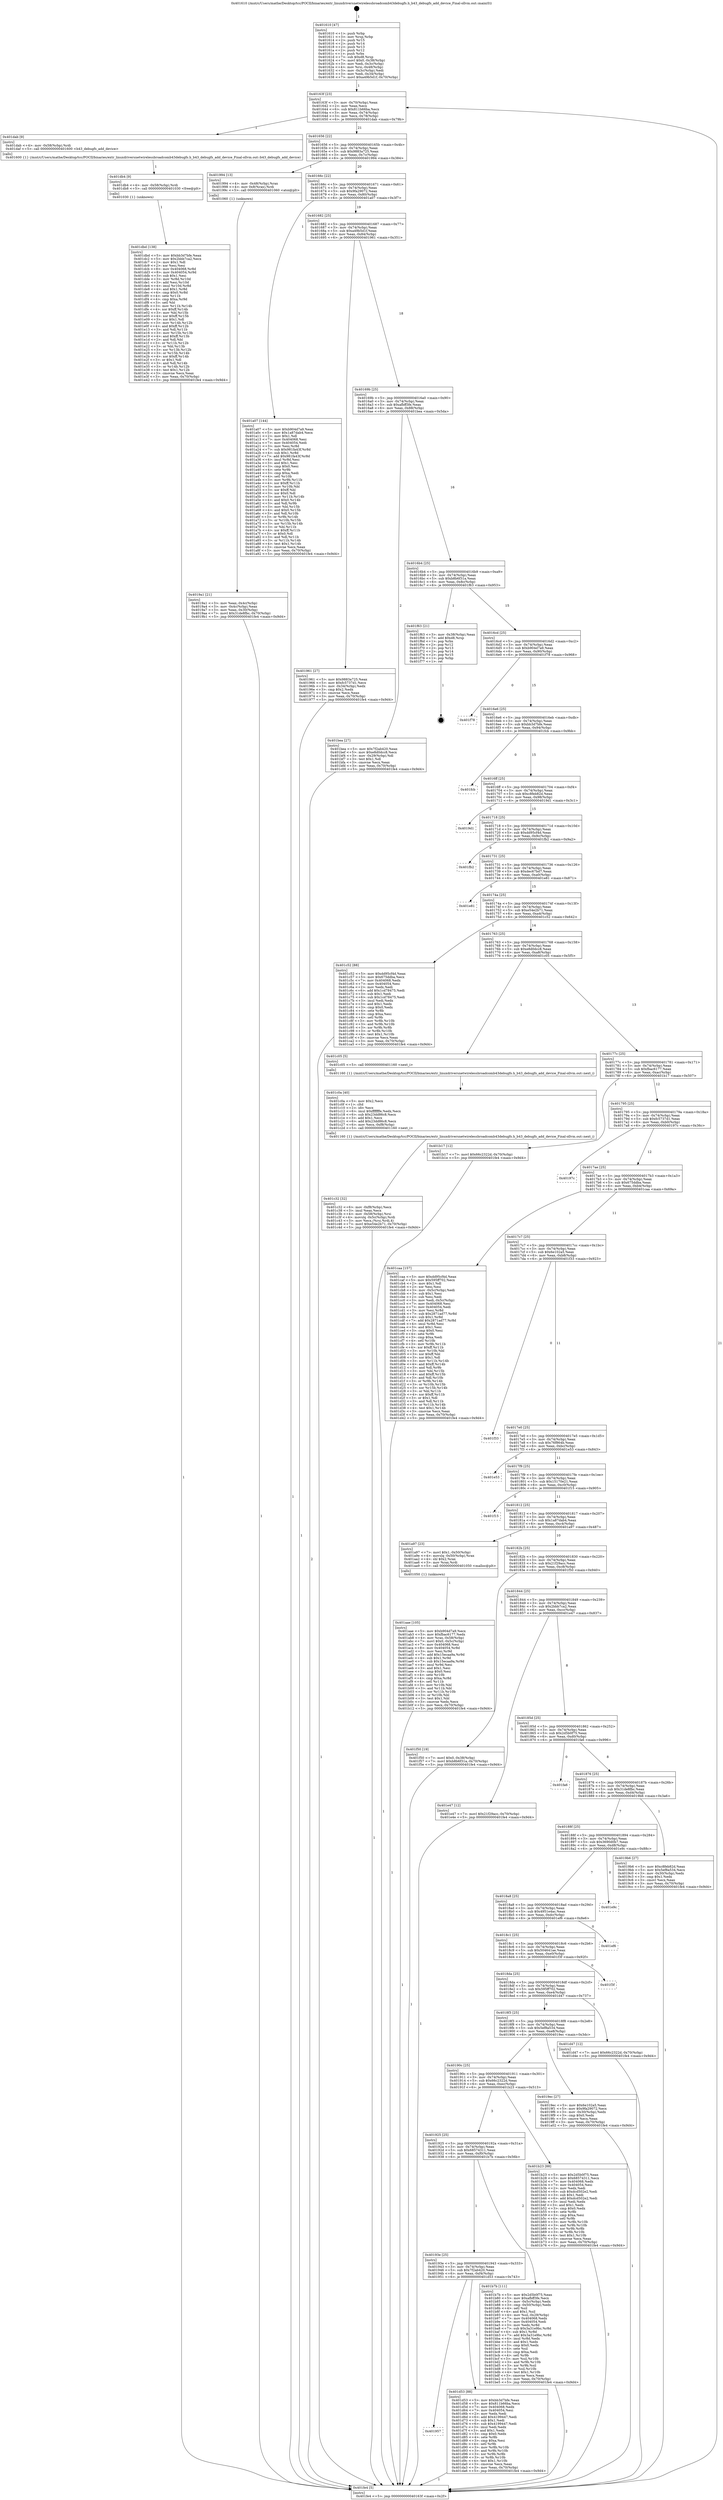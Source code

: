 digraph "0x401610" {
  label = "0x401610 (/mnt/c/Users/mathe/Desktop/tcc/POCII/binaries/extr_linuxdriversnetwirelessbroadcomb43debugfs.h_b43_debugfs_add_device_Final-ollvm.out::main(0))"
  labelloc = "t"
  node[shape=record]

  Entry [label="",width=0.3,height=0.3,shape=circle,fillcolor=black,style=filled]
  "0x40163f" [label="{
     0x40163f [23]\l
     | [instrs]\l
     &nbsp;&nbsp;0x40163f \<+3\>: mov -0x70(%rbp),%eax\l
     &nbsp;&nbsp;0x401642 \<+2\>: mov %eax,%ecx\l
     &nbsp;&nbsp;0x401644 \<+6\>: sub $0x811b66ba,%ecx\l
     &nbsp;&nbsp;0x40164a \<+3\>: mov %eax,-0x74(%rbp)\l
     &nbsp;&nbsp;0x40164d \<+3\>: mov %ecx,-0x78(%rbp)\l
     &nbsp;&nbsp;0x401650 \<+6\>: je 0000000000401dab \<main+0x79b\>\l
  }"]
  "0x401dab" [label="{
     0x401dab [9]\l
     | [instrs]\l
     &nbsp;&nbsp;0x401dab \<+4\>: mov -0x58(%rbp),%rdi\l
     &nbsp;&nbsp;0x401daf \<+5\>: call 0000000000401600 \<b43_debugfs_add_device\>\l
     | [calls]\l
     &nbsp;&nbsp;0x401600 \{1\} (/mnt/c/Users/mathe/Desktop/tcc/POCII/binaries/extr_linuxdriversnetwirelessbroadcomb43debugfs.h_b43_debugfs_add_device_Final-ollvm.out::b43_debugfs_add_device)\l
  }"]
  "0x401656" [label="{
     0x401656 [22]\l
     | [instrs]\l
     &nbsp;&nbsp;0x401656 \<+5\>: jmp 000000000040165b \<main+0x4b\>\l
     &nbsp;&nbsp;0x40165b \<+3\>: mov -0x74(%rbp),%eax\l
     &nbsp;&nbsp;0x40165e \<+5\>: sub $0x9883a725,%eax\l
     &nbsp;&nbsp;0x401663 \<+3\>: mov %eax,-0x7c(%rbp)\l
     &nbsp;&nbsp;0x401666 \<+6\>: je 0000000000401994 \<main+0x384\>\l
  }"]
  Exit [label="",width=0.3,height=0.3,shape=circle,fillcolor=black,style=filled,peripheries=2]
  "0x401994" [label="{
     0x401994 [13]\l
     | [instrs]\l
     &nbsp;&nbsp;0x401994 \<+4\>: mov -0x48(%rbp),%rax\l
     &nbsp;&nbsp;0x401998 \<+4\>: mov 0x8(%rax),%rdi\l
     &nbsp;&nbsp;0x40199c \<+5\>: call 0000000000401060 \<atoi@plt\>\l
     | [calls]\l
     &nbsp;&nbsp;0x401060 \{1\} (unknown)\l
  }"]
  "0x40166c" [label="{
     0x40166c [22]\l
     | [instrs]\l
     &nbsp;&nbsp;0x40166c \<+5\>: jmp 0000000000401671 \<main+0x61\>\l
     &nbsp;&nbsp;0x401671 \<+3\>: mov -0x74(%rbp),%eax\l
     &nbsp;&nbsp;0x401674 \<+5\>: sub $0x9fa29072,%eax\l
     &nbsp;&nbsp;0x401679 \<+3\>: mov %eax,-0x80(%rbp)\l
     &nbsp;&nbsp;0x40167c \<+6\>: je 0000000000401a07 \<main+0x3f7\>\l
  }"]
  "0x401dbd" [label="{
     0x401dbd [138]\l
     | [instrs]\l
     &nbsp;&nbsp;0x401dbd \<+5\>: mov $0xbb3d7bfe,%eax\l
     &nbsp;&nbsp;0x401dc2 \<+5\>: mov $0x2bbb7ca2,%ecx\l
     &nbsp;&nbsp;0x401dc7 \<+2\>: mov $0x1,%dl\l
     &nbsp;&nbsp;0x401dc9 \<+2\>: xor %esi,%esi\l
     &nbsp;&nbsp;0x401dcb \<+8\>: mov 0x404068,%r8d\l
     &nbsp;&nbsp;0x401dd3 \<+8\>: mov 0x404054,%r9d\l
     &nbsp;&nbsp;0x401ddb \<+3\>: sub $0x1,%esi\l
     &nbsp;&nbsp;0x401dde \<+3\>: mov %r8d,%r10d\l
     &nbsp;&nbsp;0x401de1 \<+3\>: add %esi,%r10d\l
     &nbsp;&nbsp;0x401de4 \<+4\>: imul %r10d,%r8d\l
     &nbsp;&nbsp;0x401de8 \<+4\>: and $0x1,%r8d\l
     &nbsp;&nbsp;0x401dec \<+4\>: cmp $0x0,%r8d\l
     &nbsp;&nbsp;0x401df0 \<+4\>: sete %r11b\l
     &nbsp;&nbsp;0x401df4 \<+4\>: cmp $0xa,%r9d\l
     &nbsp;&nbsp;0x401df8 \<+3\>: setl %bl\l
     &nbsp;&nbsp;0x401dfb \<+3\>: mov %r11b,%r14b\l
     &nbsp;&nbsp;0x401dfe \<+4\>: xor $0xff,%r14b\l
     &nbsp;&nbsp;0x401e02 \<+3\>: mov %bl,%r15b\l
     &nbsp;&nbsp;0x401e05 \<+4\>: xor $0xff,%r15b\l
     &nbsp;&nbsp;0x401e09 \<+3\>: xor $0x1,%dl\l
     &nbsp;&nbsp;0x401e0c \<+3\>: mov %r14b,%r12b\l
     &nbsp;&nbsp;0x401e0f \<+4\>: and $0xff,%r12b\l
     &nbsp;&nbsp;0x401e13 \<+3\>: and %dl,%r11b\l
     &nbsp;&nbsp;0x401e16 \<+3\>: mov %r15b,%r13b\l
     &nbsp;&nbsp;0x401e19 \<+4\>: and $0xff,%r13b\l
     &nbsp;&nbsp;0x401e1d \<+2\>: and %dl,%bl\l
     &nbsp;&nbsp;0x401e1f \<+3\>: or %r11b,%r12b\l
     &nbsp;&nbsp;0x401e22 \<+3\>: or %bl,%r13b\l
     &nbsp;&nbsp;0x401e25 \<+3\>: xor %r13b,%r12b\l
     &nbsp;&nbsp;0x401e28 \<+3\>: or %r15b,%r14b\l
     &nbsp;&nbsp;0x401e2b \<+4\>: xor $0xff,%r14b\l
     &nbsp;&nbsp;0x401e2f \<+3\>: or $0x1,%dl\l
     &nbsp;&nbsp;0x401e32 \<+3\>: and %dl,%r14b\l
     &nbsp;&nbsp;0x401e35 \<+3\>: or %r14b,%r12b\l
     &nbsp;&nbsp;0x401e38 \<+4\>: test $0x1,%r12b\l
     &nbsp;&nbsp;0x401e3c \<+3\>: cmovne %ecx,%eax\l
     &nbsp;&nbsp;0x401e3f \<+3\>: mov %eax,-0x70(%rbp)\l
     &nbsp;&nbsp;0x401e42 \<+5\>: jmp 0000000000401fe4 \<main+0x9d4\>\l
  }"]
  "0x401a07" [label="{
     0x401a07 [144]\l
     | [instrs]\l
     &nbsp;&nbsp;0x401a07 \<+5\>: mov $0xb904d7a9,%eax\l
     &nbsp;&nbsp;0x401a0c \<+5\>: mov $0x1a87dab4,%ecx\l
     &nbsp;&nbsp;0x401a11 \<+2\>: mov $0x1,%dl\l
     &nbsp;&nbsp;0x401a13 \<+7\>: mov 0x404068,%esi\l
     &nbsp;&nbsp;0x401a1a \<+7\>: mov 0x404054,%edi\l
     &nbsp;&nbsp;0x401a21 \<+3\>: mov %esi,%r8d\l
     &nbsp;&nbsp;0x401a24 \<+7\>: sub $0x981fa43f,%r8d\l
     &nbsp;&nbsp;0x401a2b \<+4\>: sub $0x1,%r8d\l
     &nbsp;&nbsp;0x401a2f \<+7\>: add $0x981fa43f,%r8d\l
     &nbsp;&nbsp;0x401a36 \<+4\>: imul %r8d,%esi\l
     &nbsp;&nbsp;0x401a3a \<+3\>: and $0x1,%esi\l
     &nbsp;&nbsp;0x401a3d \<+3\>: cmp $0x0,%esi\l
     &nbsp;&nbsp;0x401a40 \<+4\>: sete %r9b\l
     &nbsp;&nbsp;0x401a44 \<+3\>: cmp $0xa,%edi\l
     &nbsp;&nbsp;0x401a47 \<+4\>: setl %r10b\l
     &nbsp;&nbsp;0x401a4b \<+3\>: mov %r9b,%r11b\l
     &nbsp;&nbsp;0x401a4e \<+4\>: xor $0xff,%r11b\l
     &nbsp;&nbsp;0x401a52 \<+3\>: mov %r10b,%bl\l
     &nbsp;&nbsp;0x401a55 \<+3\>: xor $0xff,%bl\l
     &nbsp;&nbsp;0x401a58 \<+3\>: xor $0x0,%dl\l
     &nbsp;&nbsp;0x401a5b \<+3\>: mov %r11b,%r14b\l
     &nbsp;&nbsp;0x401a5e \<+4\>: and $0x0,%r14b\l
     &nbsp;&nbsp;0x401a62 \<+3\>: and %dl,%r9b\l
     &nbsp;&nbsp;0x401a65 \<+3\>: mov %bl,%r15b\l
     &nbsp;&nbsp;0x401a68 \<+4\>: and $0x0,%r15b\l
     &nbsp;&nbsp;0x401a6c \<+3\>: and %dl,%r10b\l
     &nbsp;&nbsp;0x401a6f \<+3\>: or %r9b,%r14b\l
     &nbsp;&nbsp;0x401a72 \<+3\>: or %r10b,%r15b\l
     &nbsp;&nbsp;0x401a75 \<+3\>: xor %r15b,%r14b\l
     &nbsp;&nbsp;0x401a78 \<+3\>: or %bl,%r11b\l
     &nbsp;&nbsp;0x401a7b \<+4\>: xor $0xff,%r11b\l
     &nbsp;&nbsp;0x401a7f \<+3\>: or $0x0,%dl\l
     &nbsp;&nbsp;0x401a82 \<+3\>: and %dl,%r11b\l
     &nbsp;&nbsp;0x401a85 \<+3\>: or %r11b,%r14b\l
     &nbsp;&nbsp;0x401a88 \<+4\>: test $0x1,%r14b\l
     &nbsp;&nbsp;0x401a8c \<+3\>: cmovne %ecx,%eax\l
     &nbsp;&nbsp;0x401a8f \<+3\>: mov %eax,-0x70(%rbp)\l
     &nbsp;&nbsp;0x401a92 \<+5\>: jmp 0000000000401fe4 \<main+0x9d4\>\l
  }"]
  "0x401682" [label="{
     0x401682 [25]\l
     | [instrs]\l
     &nbsp;&nbsp;0x401682 \<+5\>: jmp 0000000000401687 \<main+0x77\>\l
     &nbsp;&nbsp;0x401687 \<+3\>: mov -0x74(%rbp),%eax\l
     &nbsp;&nbsp;0x40168a \<+5\>: sub $0xa49b5d1f,%eax\l
     &nbsp;&nbsp;0x40168f \<+6\>: mov %eax,-0x84(%rbp)\l
     &nbsp;&nbsp;0x401695 \<+6\>: je 0000000000401961 \<main+0x351\>\l
  }"]
  "0x401db4" [label="{
     0x401db4 [9]\l
     | [instrs]\l
     &nbsp;&nbsp;0x401db4 \<+4\>: mov -0x58(%rbp),%rdi\l
     &nbsp;&nbsp;0x401db8 \<+5\>: call 0000000000401030 \<free@plt\>\l
     | [calls]\l
     &nbsp;&nbsp;0x401030 \{1\} (unknown)\l
  }"]
  "0x401961" [label="{
     0x401961 [27]\l
     | [instrs]\l
     &nbsp;&nbsp;0x401961 \<+5\>: mov $0x9883a725,%eax\l
     &nbsp;&nbsp;0x401966 \<+5\>: mov $0xfc5737d1,%ecx\l
     &nbsp;&nbsp;0x40196b \<+3\>: mov -0x34(%rbp),%edx\l
     &nbsp;&nbsp;0x40196e \<+3\>: cmp $0x2,%edx\l
     &nbsp;&nbsp;0x401971 \<+3\>: cmovne %ecx,%eax\l
     &nbsp;&nbsp;0x401974 \<+3\>: mov %eax,-0x70(%rbp)\l
     &nbsp;&nbsp;0x401977 \<+5\>: jmp 0000000000401fe4 \<main+0x9d4\>\l
  }"]
  "0x40169b" [label="{
     0x40169b [25]\l
     | [instrs]\l
     &nbsp;&nbsp;0x40169b \<+5\>: jmp 00000000004016a0 \<main+0x90\>\l
     &nbsp;&nbsp;0x4016a0 \<+3\>: mov -0x74(%rbp),%eax\l
     &nbsp;&nbsp;0x4016a3 \<+5\>: sub $0xafbff3fe,%eax\l
     &nbsp;&nbsp;0x4016a8 \<+6\>: mov %eax,-0x88(%rbp)\l
     &nbsp;&nbsp;0x4016ae \<+6\>: je 0000000000401bea \<main+0x5da\>\l
  }"]
  "0x401fe4" [label="{
     0x401fe4 [5]\l
     | [instrs]\l
     &nbsp;&nbsp;0x401fe4 \<+5\>: jmp 000000000040163f \<main+0x2f\>\l
  }"]
  "0x401610" [label="{
     0x401610 [47]\l
     | [instrs]\l
     &nbsp;&nbsp;0x401610 \<+1\>: push %rbp\l
     &nbsp;&nbsp;0x401611 \<+3\>: mov %rsp,%rbp\l
     &nbsp;&nbsp;0x401614 \<+2\>: push %r15\l
     &nbsp;&nbsp;0x401616 \<+2\>: push %r14\l
     &nbsp;&nbsp;0x401618 \<+2\>: push %r13\l
     &nbsp;&nbsp;0x40161a \<+2\>: push %r12\l
     &nbsp;&nbsp;0x40161c \<+1\>: push %rbx\l
     &nbsp;&nbsp;0x40161d \<+7\>: sub $0xd8,%rsp\l
     &nbsp;&nbsp;0x401624 \<+7\>: movl $0x0,-0x38(%rbp)\l
     &nbsp;&nbsp;0x40162b \<+3\>: mov %edi,-0x3c(%rbp)\l
     &nbsp;&nbsp;0x40162e \<+4\>: mov %rsi,-0x48(%rbp)\l
     &nbsp;&nbsp;0x401632 \<+3\>: mov -0x3c(%rbp),%edi\l
     &nbsp;&nbsp;0x401635 \<+3\>: mov %edi,-0x34(%rbp)\l
     &nbsp;&nbsp;0x401638 \<+7\>: movl $0xa49b5d1f,-0x70(%rbp)\l
  }"]
  "0x4019a1" [label="{
     0x4019a1 [21]\l
     | [instrs]\l
     &nbsp;&nbsp;0x4019a1 \<+3\>: mov %eax,-0x4c(%rbp)\l
     &nbsp;&nbsp;0x4019a4 \<+3\>: mov -0x4c(%rbp),%eax\l
     &nbsp;&nbsp;0x4019a7 \<+3\>: mov %eax,-0x30(%rbp)\l
     &nbsp;&nbsp;0x4019aa \<+7\>: movl $0x31de8fbc,-0x70(%rbp)\l
     &nbsp;&nbsp;0x4019b1 \<+5\>: jmp 0000000000401fe4 \<main+0x9d4\>\l
  }"]
  "0x401957" [label="{
     0x401957\l
  }", style=dashed]
  "0x401bea" [label="{
     0x401bea [27]\l
     | [instrs]\l
     &nbsp;&nbsp;0x401bea \<+5\>: mov $0x7f2ab420,%eax\l
     &nbsp;&nbsp;0x401bef \<+5\>: mov $0xe8d0dcc8,%ecx\l
     &nbsp;&nbsp;0x401bf4 \<+3\>: mov -0x29(%rbp),%dl\l
     &nbsp;&nbsp;0x401bf7 \<+3\>: test $0x1,%dl\l
     &nbsp;&nbsp;0x401bfa \<+3\>: cmovne %ecx,%eax\l
     &nbsp;&nbsp;0x401bfd \<+3\>: mov %eax,-0x70(%rbp)\l
     &nbsp;&nbsp;0x401c00 \<+5\>: jmp 0000000000401fe4 \<main+0x9d4\>\l
  }"]
  "0x4016b4" [label="{
     0x4016b4 [25]\l
     | [instrs]\l
     &nbsp;&nbsp;0x4016b4 \<+5\>: jmp 00000000004016b9 \<main+0xa9\>\l
     &nbsp;&nbsp;0x4016b9 \<+3\>: mov -0x74(%rbp),%eax\l
     &nbsp;&nbsp;0x4016bc \<+5\>: sub $0xb8b6f31a,%eax\l
     &nbsp;&nbsp;0x4016c1 \<+6\>: mov %eax,-0x8c(%rbp)\l
     &nbsp;&nbsp;0x4016c7 \<+6\>: je 0000000000401f63 \<main+0x953\>\l
  }"]
  "0x401d53" [label="{
     0x401d53 [88]\l
     | [instrs]\l
     &nbsp;&nbsp;0x401d53 \<+5\>: mov $0xbb3d7bfe,%eax\l
     &nbsp;&nbsp;0x401d58 \<+5\>: mov $0x811b66ba,%ecx\l
     &nbsp;&nbsp;0x401d5d \<+7\>: mov 0x404068,%edx\l
     &nbsp;&nbsp;0x401d64 \<+7\>: mov 0x404054,%esi\l
     &nbsp;&nbsp;0x401d6b \<+2\>: mov %edx,%edi\l
     &nbsp;&nbsp;0x401d6d \<+6\>: add $0x4199447,%edi\l
     &nbsp;&nbsp;0x401d73 \<+3\>: sub $0x1,%edi\l
     &nbsp;&nbsp;0x401d76 \<+6\>: sub $0x4199447,%edi\l
     &nbsp;&nbsp;0x401d7c \<+3\>: imul %edi,%edx\l
     &nbsp;&nbsp;0x401d7f \<+3\>: and $0x1,%edx\l
     &nbsp;&nbsp;0x401d82 \<+3\>: cmp $0x0,%edx\l
     &nbsp;&nbsp;0x401d85 \<+4\>: sete %r8b\l
     &nbsp;&nbsp;0x401d89 \<+3\>: cmp $0xa,%esi\l
     &nbsp;&nbsp;0x401d8c \<+4\>: setl %r9b\l
     &nbsp;&nbsp;0x401d90 \<+3\>: mov %r8b,%r10b\l
     &nbsp;&nbsp;0x401d93 \<+3\>: and %r9b,%r10b\l
     &nbsp;&nbsp;0x401d96 \<+3\>: xor %r9b,%r8b\l
     &nbsp;&nbsp;0x401d99 \<+3\>: or %r8b,%r10b\l
     &nbsp;&nbsp;0x401d9c \<+4\>: test $0x1,%r10b\l
     &nbsp;&nbsp;0x401da0 \<+3\>: cmovne %ecx,%eax\l
     &nbsp;&nbsp;0x401da3 \<+3\>: mov %eax,-0x70(%rbp)\l
     &nbsp;&nbsp;0x401da6 \<+5\>: jmp 0000000000401fe4 \<main+0x9d4\>\l
  }"]
  "0x401f63" [label="{
     0x401f63 [21]\l
     | [instrs]\l
     &nbsp;&nbsp;0x401f63 \<+3\>: mov -0x38(%rbp),%eax\l
     &nbsp;&nbsp;0x401f66 \<+7\>: add $0xd8,%rsp\l
     &nbsp;&nbsp;0x401f6d \<+1\>: pop %rbx\l
     &nbsp;&nbsp;0x401f6e \<+2\>: pop %r12\l
     &nbsp;&nbsp;0x401f70 \<+2\>: pop %r13\l
     &nbsp;&nbsp;0x401f72 \<+2\>: pop %r14\l
     &nbsp;&nbsp;0x401f74 \<+2\>: pop %r15\l
     &nbsp;&nbsp;0x401f76 \<+1\>: pop %rbp\l
     &nbsp;&nbsp;0x401f77 \<+1\>: ret\l
  }"]
  "0x4016cd" [label="{
     0x4016cd [25]\l
     | [instrs]\l
     &nbsp;&nbsp;0x4016cd \<+5\>: jmp 00000000004016d2 \<main+0xc2\>\l
     &nbsp;&nbsp;0x4016d2 \<+3\>: mov -0x74(%rbp),%eax\l
     &nbsp;&nbsp;0x4016d5 \<+5\>: sub $0xb904d7a9,%eax\l
     &nbsp;&nbsp;0x4016da \<+6\>: mov %eax,-0x90(%rbp)\l
     &nbsp;&nbsp;0x4016e0 \<+6\>: je 0000000000401f78 \<main+0x968\>\l
  }"]
  "0x401c32" [label="{
     0x401c32 [32]\l
     | [instrs]\l
     &nbsp;&nbsp;0x401c32 \<+6\>: mov -0xf8(%rbp),%ecx\l
     &nbsp;&nbsp;0x401c38 \<+3\>: imul %eax,%ecx\l
     &nbsp;&nbsp;0x401c3b \<+4\>: mov -0x58(%rbp),%rsi\l
     &nbsp;&nbsp;0x401c3f \<+4\>: movslq -0x5c(%rbp),%rdi\l
     &nbsp;&nbsp;0x401c43 \<+3\>: mov %ecx,(%rsi,%rdi,4)\l
     &nbsp;&nbsp;0x401c46 \<+7\>: movl $0xe54e2b71,-0x70(%rbp)\l
     &nbsp;&nbsp;0x401c4d \<+5\>: jmp 0000000000401fe4 \<main+0x9d4\>\l
  }"]
  "0x401f78" [label="{
     0x401f78\l
  }", style=dashed]
  "0x4016e6" [label="{
     0x4016e6 [25]\l
     | [instrs]\l
     &nbsp;&nbsp;0x4016e6 \<+5\>: jmp 00000000004016eb \<main+0xdb\>\l
     &nbsp;&nbsp;0x4016eb \<+3\>: mov -0x74(%rbp),%eax\l
     &nbsp;&nbsp;0x4016ee \<+5\>: sub $0xbb3d7bfe,%eax\l
     &nbsp;&nbsp;0x4016f3 \<+6\>: mov %eax,-0x94(%rbp)\l
     &nbsp;&nbsp;0x4016f9 \<+6\>: je 0000000000401fcb \<main+0x9bb\>\l
  }"]
  "0x401c0a" [label="{
     0x401c0a [40]\l
     | [instrs]\l
     &nbsp;&nbsp;0x401c0a \<+5\>: mov $0x2,%ecx\l
     &nbsp;&nbsp;0x401c0f \<+1\>: cltd\l
     &nbsp;&nbsp;0x401c10 \<+2\>: idiv %ecx\l
     &nbsp;&nbsp;0x401c12 \<+6\>: imul $0xfffffffe,%edx,%ecx\l
     &nbsp;&nbsp;0x401c18 \<+6\>: sub $0x23dd86c8,%ecx\l
     &nbsp;&nbsp;0x401c1e \<+3\>: add $0x1,%ecx\l
     &nbsp;&nbsp;0x401c21 \<+6\>: add $0x23dd86c8,%ecx\l
     &nbsp;&nbsp;0x401c27 \<+6\>: mov %ecx,-0xf8(%rbp)\l
     &nbsp;&nbsp;0x401c2d \<+5\>: call 0000000000401160 \<next_i\>\l
     | [calls]\l
     &nbsp;&nbsp;0x401160 \{1\} (/mnt/c/Users/mathe/Desktop/tcc/POCII/binaries/extr_linuxdriversnetwirelessbroadcomb43debugfs.h_b43_debugfs_add_device_Final-ollvm.out::next_i)\l
  }"]
  "0x401fcb" [label="{
     0x401fcb\l
  }", style=dashed]
  "0x4016ff" [label="{
     0x4016ff [25]\l
     | [instrs]\l
     &nbsp;&nbsp;0x4016ff \<+5\>: jmp 0000000000401704 \<main+0xf4\>\l
     &nbsp;&nbsp;0x401704 \<+3\>: mov -0x74(%rbp),%eax\l
     &nbsp;&nbsp;0x401707 \<+5\>: sub $0xc8feb82d,%eax\l
     &nbsp;&nbsp;0x40170c \<+6\>: mov %eax,-0x98(%rbp)\l
     &nbsp;&nbsp;0x401712 \<+6\>: je 00000000004019d1 \<main+0x3c1\>\l
  }"]
  "0x40193e" [label="{
     0x40193e [25]\l
     | [instrs]\l
     &nbsp;&nbsp;0x40193e \<+5\>: jmp 0000000000401943 \<main+0x333\>\l
     &nbsp;&nbsp;0x401943 \<+3\>: mov -0x74(%rbp),%eax\l
     &nbsp;&nbsp;0x401946 \<+5\>: sub $0x7f2ab420,%eax\l
     &nbsp;&nbsp;0x40194b \<+6\>: mov %eax,-0xf4(%rbp)\l
     &nbsp;&nbsp;0x401951 \<+6\>: je 0000000000401d53 \<main+0x743\>\l
  }"]
  "0x4019d1" [label="{
     0x4019d1\l
  }", style=dashed]
  "0x401718" [label="{
     0x401718 [25]\l
     | [instrs]\l
     &nbsp;&nbsp;0x401718 \<+5\>: jmp 000000000040171d \<main+0x10d\>\l
     &nbsp;&nbsp;0x40171d \<+3\>: mov -0x74(%rbp),%eax\l
     &nbsp;&nbsp;0x401720 \<+5\>: sub $0xdd95cf4d,%eax\l
     &nbsp;&nbsp;0x401725 \<+6\>: mov %eax,-0x9c(%rbp)\l
     &nbsp;&nbsp;0x40172b \<+6\>: je 0000000000401fb2 \<main+0x9a2\>\l
  }"]
  "0x401b7b" [label="{
     0x401b7b [111]\l
     | [instrs]\l
     &nbsp;&nbsp;0x401b7b \<+5\>: mov $0x2d5b0f75,%eax\l
     &nbsp;&nbsp;0x401b80 \<+5\>: mov $0xafbff3fe,%ecx\l
     &nbsp;&nbsp;0x401b85 \<+3\>: mov -0x5c(%rbp),%edx\l
     &nbsp;&nbsp;0x401b88 \<+3\>: cmp -0x50(%rbp),%edx\l
     &nbsp;&nbsp;0x401b8b \<+4\>: setl %sil\l
     &nbsp;&nbsp;0x401b8f \<+4\>: and $0x1,%sil\l
     &nbsp;&nbsp;0x401b93 \<+4\>: mov %sil,-0x29(%rbp)\l
     &nbsp;&nbsp;0x401b97 \<+7\>: mov 0x404068,%edx\l
     &nbsp;&nbsp;0x401b9e \<+7\>: mov 0x404054,%edi\l
     &nbsp;&nbsp;0x401ba5 \<+3\>: mov %edx,%r8d\l
     &nbsp;&nbsp;0x401ba8 \<+7\>: sub $0x3a31e9bc,%r8d\l
     &nbsp;&nbsp;0x401baf \<+4\>: sub $0x1,%r8d\l
     &nbsp;&nbsp;0x401bb3 \<+7\>: add $0x3a31e9bc,%r8d\l
     &nbsp;&nbsp;0x401bba \<+4\>: imul %r8d,%edx\l
     &nbsp;&nbsp;0x401bbe \<+3\>: and $0x1,%edx\l
     &nbsp;&nbsp;0x401bc1 \<+3\>: cmp $0x0,%edx\l
     &nbsp;&nbsp;0x401bc4 \<+4\>: sete %sil\l
     &nbsp;&nbsp;0x401bc8 \<+3\>: cmp $0xa,%edi\l
     &nbsp;&nbsp;0x401bcb \<+4\>: setl %r9b\l
     &nbsp;&nbsp;0x401bcf \<+3\>: mov %sil,%r10b\l
     &nbsp;&nbsp;0x401bd2 \<+3\>: and %r9b,%r10b\l
     &nbsp;&nbsp;0x401bd5 \<+3\>: xor %r9b,%sil\l
     &nbsp;&nbsp;0x401bd8 \<+3\>: or %sil,%r10b\l
     &nbsp;&nbsp;0x401bdb \<+4\>: test $0x1,%r10b\l
     &nbsp;&nbsp;0x401bdf \<+3\>: cmovne %ecx,%eax\l
     &nbsp;&nbsp;0x401be2 \<+3\>: mov %eax,-0x70(%rbp)\l
     &nbsp;&nbsp;0x401be5 \<+5\>: jmp 0000000000401fe4 \<main+0x9d4\>\l
  }"]
  "0x401fb2" [label="{
     0x401fb2\l
  }", style=dashed]
  "0x401731" [label="{
     0x401731 [25]\l
     | [instrs]\l
     &nbsp;&nbsp;0x401731 \<+5\>: jmp 0000000000401736 \<main+0x126\>\l
     &nbsp;&nbsp;0x401736 \<+3\>: mov -0x74(%rbp),%eax\l
     &nbsp;&nbsp;0x401739 \<+5\>: sub $0xdec67bd7,%eax\l
     &nbsp;&nbsp;0x40173e \<+6\>: mov %eax,-0xa0(%rbp)\l
     &nbsp;&nbsp;0x401744 \<+6\>: je 0000000000401e81 \<main+0x871\>\l
  }"]
  "0x401925" [label="{
     0x401925 [25]\l
     | [instrs]\l
     &nbsp;&nbsp;0x401925 \<+5\>: jmp 000000000040192a \<main+0x31a\>\l
     &nbsp;&nbsp;0x40192a \<+3\>: mov -0x74(%rbp),%eax\l
     &nbsp;&nbsp;0x40192d \<+5\>: sub $0x68574311,%eax\l
     &nbsp;&nbsp;0x401932 \<+6\>: mov %eax,-0xf0(%rbp)\l
     &nbsp;&nbsp;0x401938 \<+6\>: je 0000000000401b7b \<main+0x56b\>\l
  }"]
  "0x401e81" [label="{
     0x401e81\l
  }", style=dashed]
  "0x40174a" [label="{
     0x40174a [25]\l
     | [instrs]\l
     &nbsp;&nbsp;0x40174a \<+5\>: jmp 000000000040174f \<main+0x13f\>\l
     &nbsp;&nbsp;0x40174f \<+3\>: mov -0x74(%rbp),%eax\l
     &nbsp;&nbsp;0x401752 \<+5\>: sub $0xe54e2b71,%eax\l
     &nbsp;&nbsp;0x401757 \<+6\>: mov %eax,-0xa4(%rbp)\l
     &nbsp;&nbsp;0x40175d \<+6\>: je 0000000000401c52 \<main+0x642\>\l
  }"]
  "0x401b23" [label="{
     0x401b23 [88]\l
     | [instrs]\l
     &nbsp;&nbsp;0x401b23 \<+5\>: mov $0x2d5b0f75,%eax\l
     &nbsp;&nbsp;0x401b28 \<+5\>: mov $0x68574311,%ecx\l
     &nbsp;&nbsp;0x401b2d \<+7\>: mov 0x404068,%edx\l
     &nbsp;&nbsp;0x401b34 \<+7\>: mov 0x404054,%esi\l
     &nbsp;&nbsp;0x401b3b \<+2\>: mov %edx,%edi\l
     &nbsp;&nbsp;0x401b3d \<+6\>: sub $0xdcd502e2,%edi\l
     &nbsp;&nbsp;0x401b43 \<+3\>: sub $0x1,%edi\l
     &nbsp;&nbsp;0x401b46 \<+6\>: add $0xdcd502e2,%edi\l
     &nbsp;&nbsp;0x401b4c \<+3\>: imul %edi,%edx\l
     &nbsp;&nbsp;0x401b4f \<+3\>: and $0x1,%edx\l
     &nbsp;&nbsp;0x401b52 \<+3\>: cmp $0x0,%edx\l
     &nbsp;&nbsp;0x401b55 \<+4\>: sete %r8b\l
     &nbsp;&nbsp;0x401b59 \<+3\>: cmp $0xa,%esi\l
     &nbsp;&nbsp;0x401b5c \<+4\>: setl %r9b\l
     &nbsp;&nbsp;0x401b60 \<+3\>: mov %r8b,%r10b\l
     &nbsp;&nbsp;0x401b63 \<+3\>: and %r9b,%r10b\l
     &nbsp;&nbsp;0x401b66 \<+3\>: xor %r9b,%r8b\l
     &nbsp;&nbsp;0x401b69 \<+3\>: or %r8b,%r10b\l
     &nbsp;&nbsp;0x401b6c \<+4\>: test $0x1,%r10b\l
     &nbsp;&nbsp;0x401b70 \<+3\>: cmovne %ecx,%eax\l
     &nbsp;&nbsp;0x401b73 \<+3\>: mov %eax,-0x70(%rbp)\l
     &nbsp;&nbsp;0x401b76 \<+5\>: jmp 0000000000401fe4 \<main+0x9d4\>\l
  }"]
  "0x401c52" [label="{
     0x401c52 [88]\l
     | [instrs]\l
     &nbsp;&nbsp;0x401c52 \<+5\>: mov $0xdd95cf4d,%eax\l
     &nbsp;&nbsp;0x401c57 \<+5\>: mov $0x675ddba,%ecx\l
     &nbsp;&nbsp;0x401c5c \<+7\>: mov 0x404068,%edx\l
     &nbsp;&nbsp;0x401c63 \<+7\>: mov 0x404054,%esi\l
     &nbsp;&nbsp;0x401c6a \<+2\>: mov %edx,%edi\l
     &nbsp;&nbsp;0x401c6c \<+6\>: add $0x1cd78475,%edi\l
     &nbsp;&nbsp;0x401c72 \<+3\>: sub $0x1,%edi\l
     &nbsp;&nbsp;0x401c75 \<+6\>: sub $0x1cd78475,%edi\l
     &nbsp;&nbsp;0x401c7b \<+3\>: imul %edi,%edx\l
     &nbsp;&nbsp;0x401c7e \<+3\>: and $0x1,%edx\l
     &nbsp;&nbsp;0x401c81 \<+3\>: cmp $0x0,%edx\l
     &nbsp;&nbsp;0x401c84 \<+4\>: sete %r8b\l
     &nbsp;&nbsp;0x401c88 \<+3\>: cmp $0xa,%esi\l
     &nbsp;&nbsp;0x401c8b \<+4\>: setl %r9b\l
     &nbsp;&nbsp;0x401c8f \<+3\>: mov %r8b,%r10b\l
     &nbsp;&nbsp;0x401c92 \<+3\>: and %r9b,%r10b\l
     &nbsp;&nbsp;0x401c95 \<+3\>: xor %r9b,%r8b\l
     &nbsp;&nbsp;0x401c98 \<+3\>: or %r8b,%r10b\l
     &nbsp;&nbsp;0x401c9b \<+4\>: test $0x1,%r10b\l
     &nbsp;&nbsp;0x401c9f \<+3\>: cmovne %ecx,%eax\l
     &nbsp;&nbsp;0x401ca2 \<+3\>: mov %eax,-0x70(%rbp)\l
     &nbsp;&nbsp;0x401ca5 \<+5\>: jmp 0000000000401fe4 \<main+0x9d4\>\l
  }"]
  "0x401763" [label="{
     0x401763 [25]\l
     | [instrs]\l
     &nbsp;&nbsp;0x401763 \<+5\>: jmp 0000000000401768 \<main+0x158\>\l
     &nbsp;&nbsp;0x401768 \<+3\>: mov -0x74(%rbp),%eax\l
     &nbsp;&nbsp;0x40176b \<+5\>: sub $0xe8d0dcc8,%eax\l
     &nbsp;&nbsp;0x401770 \<+6\>: mov %eax,-0xa8(%rbp)\l
     &nbsp;&nbsp;0x401776 \<+6\>: je 0000000000401c05 \<main+0x5f5\>\l
  }"]
  "0x401aae" [label="{
     0x401aae [105]\l
     | [instrs]\l
     &nbsp;&nbsp;0x401aae \<+5\>: mov $0xb904d7a9,%ecx\l
     &nbsp;&nbsp;0x401ab3 \<+5\>: mov $0xfbac6177,%edx\l
     &nbsp;&nbsp;0x401ab8 \<+4\>: mov %rax,-0x58(%rbp)\l
     &nbsp;&nbsp;0x401abc \<+7\>: movl $0x0,-0x5c(%rbp)\l
     &nbsp;&nbsp;0x401ac3 \<+7\>: mov 0x404068,%esi\l
     &nbsp;&nbsp;0x401aca \<+8\>: mov 0x404054,%r8d\l
     &nbsp;&nbsp;0x401ad2 \<+3\>: mov %esi,%r9d\l
     &nbsp;&nbsp;0x401ad5 \<+7\>: add $0x15ecaa9a,%r9d\l
     &nbsp;&nbsp;0x401adc \<+4\>: sub $0x1,%r9d\l
     &nbsp;&nbsp;0x401ae0 \<+7\>: sub $0x15ecaa9a,%r9d\l
     &nbsp;&nbsp;0x401ae7 \<+4\>: imul %r9d,%esi\l
     &nbsp;&nbsp;0x401aeb \<+3\>: and $0x1,%esi\l
     &nbsp;&nbsp;0x401aee \<+3\>: cmp $0x0,%esi\l
     &nbsp;&nbsp;0x401af1 \<+4\>: sete %r10b\l
     &nbsp;&nbsp;0x401af5 \<+4\>: cmp $0xa,%r8d\l
     &nbsp;&nbsp;0x401af9 \<+4\>: setl %r11b\l
     &nbsp;&nbsp;0x401afd \<+3\>: mov %r10b,%bl\l
     &nbsp;&nbsp;0x401b00 \<+3\>: and %r11b,%bl\l
     &nbsp;&nbsp;0x401b03 \<+3\>: xor %r11b,%r10b\l
     &nbsp;&nbsp;0x401b06 \<+3\>: or %r10b,%bl\l
     &nbsp;&nbsp;0x401b09 \<+3\>: test $0x1,%bl\l
     &nbsp;&nbsp;0x401b0c \<+3\>: cmovne %edx,%ecx\l
     &nbsp;&nbsp;0x401b0f \<+3\>: mov %ecx,-0x70(%rbp)\l
     &nbsp;&nbsp;0x401b12 \<+5\>: jmp 0000000000401fe4 \<main+0x9d4\>\l
  }"]
  "0x401c05" [label="{
     0x401c05 [5]\l
     | [instrs]\l
     &nbsp;&nbsp;0x401c05 \<+5\>: call 0000000000401160 \<next_i\>\l
     | [calls]\l
     &nbsp;&nbsp;0x401160 \{1\} (/mnt/c/Users/mathe/Desktop/tcc/POCII/binaries/extr_linuxdriversnetwirelessbroadcomb43debugfs.h_b43_debugfs_add_device_Final-ollvm.out::next_i)\l
  }"]
  "0x40177c" [label="{
     0x40177c [25]\l
     | [instrs]\l
     &nbsp;&nbsp;0x40177c \<+5\>: jmp 0000000000401781 \<main+0x171\>\l
     &nbsp;&nbsp;0x401781 \<+3\>: mov -0x74(%rbp),%eax\l
     &nbsp;&nbsp;0x401784 \<+5\>: sub $0xfbac6177,%eax\l
     &nbsp;&nbsp;0x401789 \<+6\>: mov %eax,-0xac(%rbp)\l
     &nbsp;&nbsp;0x40178f \<+6\>: je 0000000000401b17 \<main+0x507\>\l
  }"]
  "0x40190c" [label="{
     0x40190c [25]\l
     | [instrs]\l
     &nbsp;&nbsp;0x40190c \<+5\>: jmp 0000000000401911 \<main+0x301\>\l
     &nbsp;&nbsp;0x401911 \<+3\>: mov -0x74(%rbp),%eax\l
     &nbsp;&nbsp;0x401914 \<+5\>: sub $0x66c2322d,%eax\l
     &nbsp;&nbsp;0x401919 \<+6\>: mov %eax,-0xec(%rbp)\l
     &nbsp;&nbsp;0x40191f \<+6\>: je 0000000000401b23 \<main+0x513\>\l
  }"]
  "0x401b17" [label="{
     0x401b17 [12]\l
     | [instrs]\l
     &nbsp;&nbsp;0x401b17 \<+7\>: movl $0x66c2322d,-0x70(%rbp)\l
     &nbsp;&nbsp;0x401b1e \<+5\>: jmp 0000000000401fe4 \<main+0x9d4\>\l
  }"]
  "0x401795" [label="{
     0x401795 [25]\l
     | [instrs]\l
     &nbsp;&nbsp;0x401795 \<+5\>: jmp 000000000040179a \<main+0x18a\>\l
     &nbsp;&nbsp;0x40179a \<+3\>: mov -0x74(%rbp),%eax\l
     &nbsp;&nbsp;0x40179d \<+5\>: sub $0xfc5737d1,%eax\l
     &nbsp;&nbsp;0x4017a2 \<+6\>: mov %eax,-0xb0(%rbp)\l
     &nbsp;&nbsp;0x4017a8 \<+6\>: je 000000000040197c \<main+0x36c\>\l
  }"]
  "0x4019ec" [label="{
     0x4019ec [27]\l
     | [instrs]\l
     &nbsp;&nbsp;0x4019ec \<+5\>: mov $0x6e102a5,%eax\l
     &nbsp;&nbsp;0x4019f1 \<+5\>: mov $0x9fa29072,%ecx\l
     &nbsp;&nbsp;0x4019f6 \<+3\>: mov -0x30(%rbp),%edx\l
     &nbsp;&nbsp;0x4019f9 \<+3\>: cmp $0x0,%edx\l
     &nbsp;&nbsp;0x4019fc \<+3\>: cmove %ecx,%eax\l
     &nbsp;&nbsp;0x4019ff \<+3\>: mov %eax,-0x70(%rbp)\l
     &nbsp;&nbsp;0x401a02 \<+5\>: jmp 0000000000401fe4 \<main+0x9d4\>\l
  }"]
  "0x40197c" [label="{
     0x40197c\l
  }", style=dashed]
  "0x4017ae" [label="{
     0x4017ae [25]\l
     | [instrs]\l
     &nbsp;&nbsp;0x4017ae \<+5\>: jmp 00000000004017b3 \<main+0x1a3\>\l
     &nbsp;&nbsp;0x4017b3 \<+3\>: mov -0x74(%rbp),%eax\l
     &nbsp;&nbsp;0x4017b6 \<+5\>: sub $0x675ddba,%eax\l
     &nbsp;&nbsp;0x4017bb \<+6\>: mov %eax,-0xb4(%rbp)\l
     &nbsp;&nbsp;0x4017c1 \<+6\>: je 0000000000401caa \<main+0x69a\>\l
  }"]
  "0x4018f3" [label="{
     0x4018f3 [25]\l
     | [instrs]\l
     &nbsp;&nbsp;0x4018f3 \<+5\>: jmp 00000000004018f8 \<main+0x2e8\>\l
     &nbsp;&nbsp;0x4018f8 \<+3\>: mov -0x74(%rbp),%eax\l
     &nbsp;&nbsp;0x4018fb \<+5\>: sub $0x5ef8a534,%eax\l
     &nbsp;&nbsp;0x401900 \<+6\>: mov %eax,-0xe8(%rbp)\l
     &nbsp;&nbsp;0x401906 \<+6\>: je 00000000004019ec \<main+0x3dc\>\l
  }"]
  "0x401caa" [label="{
     0x401caa [157]\l
     | [instrs]\l
     &nbsp;&nbsp;0x401caa \<+5\>: mov $0xdd95cf4d,%eax\l
     &nbsp;&nbsp;0x401caf \<+5\>: mov $0x595ff702,%ecx\l
     &nbsp;&nbsp;0x401cb4 \<+2\>: mov $0x1,%dl\l
     &nbsp;&nbsp;0x401cb6 \<+2\>: xor %esi,%esi\l
     &nbsp;&nbsp;0x401cb8 \<+3\>: mov -0x5c(%rbp),%edi\l
     &nbsp;&nbsp;0x401cbb \<+3\>: sub $0x1,%esi\l
     &nbsp;&nbsp;0x401cbe \<+2\>: sub %esi,%edi\l
     &nbsp;&nbsp;0x401cc0 \<+3\>: mov %edi,-0x5c(%rbp)\l
     &nbsp;&nbsp;0x401cc3 \<+7\>: mov 0x404068,%esi\l
     &nbsp;&nbsp;0x401cca \<+7\>: mov 0x404054,%edi\l
     &nbsp;&nbsp;0x401cd1 \<+3\>: mov %esi,%r8d\l
     &nbsp;&nbsp;0x401cd4 \<+7\>: sub $0x2871ad77,%r8d\l
     &nbsp;&nbsp;0x401cdb \<+4\>: sub $0x1,%r8d\l
     &nbsp;&nbsp;0x401cdf \<+7\>: add $0x2871ad77,%r8d\l
     &nbsp;&nbsp;0x401ce6 \<+4\>: imul %r8d,%esi\l
     &nbsp;&nbsp;0x401cea \<+3\>: and $0x1,%esi\l
     &nbsp;&nbsp;0x401ced \<+3\>: cmp $0x0,%esi\l
     &nbsp;&nbsp;0x401cf0 \<+4\>: sete %r9b\l
     &nbsp;&nbsp;0x401cf4 \<+3\>: cmp $0xa,%edi\l
     &nbsp;&nbsp;0x401cf7 \<+4\>: setl %r10b\l
     &nbsp;&nbsp;0x401cfb \<+3\>: mov %r9b,%r11b\l
     &nbsp;&nbsp;0x401cfe \<+4\>: xor $0xff,%r11b\l
     &nbsp;&nbsp;0x401d02 \<+3\>: mov %r10b,%bl\l
     &nbsp;&nbsp;0x401d05 \<+3\>: xor $0xff,%bl\l
     &nbsp;&nbsp;0x401d08 \<+3\>: xor $0x1,%dl\l
     &nbsp;&nbsp;0x401d0b \<+3\>: mov %r11b,%r14b\l
     &nbsp;&nbsp;0x401d0e \<+4\>: and $0xff,%r14b\l
     &nbsp;&nbsp;0x401d12 \<+3\>: and %dl,%r9b\l
     &nbsp;&nbsp;0x401d15 \<+3\>: mov %bl,%r15b\l
     &nbsp;&nbsp;0x401d18 \<+4\>: and $0xff,%r15b\l
     &nbsp;&nbsp;0x401d1c \<+3\>: and %dl,%r10b\l
     &nbsp;&nbsp;0x401d1f \<+3\>: or %r9b,%r14b\l
     &nbsp;&nbsp;0x401d22 \<+3\>: or %r10b,%r15b\l
     &nbsp;&nbsp;0x401d25 \<+3\>: xor %r15b,%r14b\l
     &nbsp;&nbsp;0x401d28 \<+3\>: or %bl,%r11b\l
     &nbsp;&nbsp;0x401d2b \<+4\>: xor $0xff,%r11b\l
     &nbsp;&nbsp;0x401d2f \<+3\>: or $0x1,%dl\l
     &nbsp;&nbsp;0x401d32 \<+3\>: and %dl,%r11b\l
     &nbsp;&nbsp;0x401d35 \<+3\>: or %r11b,%r14b\l
     &nbsp;&nbsp;0x401d38 \<+4\>: test $0x1,%r14b\l
     &nbsp;&nbsp;0x401d3c \<+3\>: cmovne %ecx,%eax\l
     &nbsp;&nbsp;0x401d3f \<+3\>: mov %eax,-0x70(%rbp)\l
     &nbsp;&nbsp;0x401d42 \<+5\>: jmp 0000000000401fe4 \<main+0x9d4\>\l
  }"]
  "0x4017c7" [label="{
     0x4017c7 [25]\l
     | [instrs]\l
     &nbsp;&nbsp;0x4017c7 \<+5\>: jmp 00000000004017cc \<main+0x1bc\>\l
     &nbsp;&nbsp;0x4017cc \<+3\>: mov -0x74(%rbp),%eax\l
     &nbsp;&nbsp;0x4017cf \<+5\>: sub $0x6e102a5,%eax\l
     &nbsp;&nbsp;0x4017d4 \<+6\>: mov %eax,-0xb8(%rbp)\l
     &nbsp;&nbsp;0x4017da \<+6\>: je 0000000000401f33 \<main+0x923\>\l
  }"]
  "0x401d47" [label="{
     0x401d47 [12]\l
     | [instrs]\l
     &nbsp;&nbsp;0x401d47 \<+7\>: movl $0x66c2322d,-0x70(%rbp)\l
     &nbsp;&nbsp;0x401d4e \<+5\>: jmp 0000000000401fe4 \<main+0x9d4\>\l
  }"]
  "0x401f33" [label="{
     0x401f33\l
  }", style=dashed]
  "0x4017e0" [label="{
     0x4017e0 [25]\l
     | [instrs]\l
     &nbsp;&nbsp;0x4017e0 \<+5\>: jmp 00000000004017e5 \<main+0x1d5\>\l
     &nbsp;&nbsp;0x4017e5 \<+3\>: mov -0x74(%rbp),%eax\l
     &nbsp;&nbsp;0x4017e8 \<+5\>: sub $0x76f864b,%eax\l
     &nbsp;&nbsp;0x4017ed \<+6\>: mov %eax,-0xbc(%rbp)\l
     &nbsp;&nbsp;0x4017f3 \<+6\>: je 0000000000401e53 \<main+0x843\>\l
  }"]
  "0x4018da" [label="{
     0x4018da [25]\l
     | [instrs]\l
     &nbsp;&nbsp;0x4018da \<+5\>: jmp 00000000004018df \<main+0x2cf\>\l
     &nbsp;&nbsp;0x4018df \<+3\>: mov -0x74(%rbp),%eax\l
     &nbsp;&nbsp;0x4018e2 \<+5\>: sub $0x595ff702,%eax\l
     &nbsp;&nbsp;0x4018e7 \<+6\>: mov %eax,-0xe4(%rbp)\l
     &nbsp;&nbsp;0x4018ed \<+6\>: je 0000000000401d47 \<main+0x737\>\l
  }"]
  "0x401e53" [label="{
     0x401e53\l
  }", style=dashed]
  "0x4017f9" [label="{
     0x4017f9 [25]\l
     | [instrs]\l
     &nbsp;&nbsp;0x4017f9 \<+5\>: jmp 00000000004017fe \<main+0x1ee\>\l
     &nbsp;&nbsp;0x4017fe \<+3\>: mov -0x74(%rbp),%eax\l
     &nbsp;&nbsp;0x401801 \<+5\>: sub $0x15170e21,%eax\l
     &nbsp;&nbsp;0x401806 \<+6\>: mov %eax,-0xc0(%rbp)\l
     &nbsp;&nbsp;0x40180c \<+6\>: je 0000000000401f15 \<main+0x905\>\l
  }"]
  "0x401f3f" [label="{
     0x401f3f\l
  }", style=dashed]
  "0x401f15" [label="{
     0x401f15\l
  }", style=dashed]
  "0x401812" [label="{
     0x401812 [25]\l
     | [instrs]\l
     &nbsp;&nbsp;0x401812 \<+5\>: jmp 0000000000401817 \<main+0x207\>\l
     &nbsp;&nbsp;0x401817 \<+3\>: mov -0x74(%rbp),%eax\l
     &nbsp;&nbsp;0x40181a \<+5\>: sub $0x1a87dab4,%eax\l
     &nbsp;&nbsp;0x40181f \<+6\>: mov %eax,-0xc4(%rbp)\l
     &nbsp;&nbsp;0x401825 \<+6\>: je 0000000000401a97 \<main+0x487\>\l
  }"]
  "0x4018c1" [label="{
     0x4018c1 [25]\l
     | [instrs]\l
     &nbsp;&nbsp;0x4018c1 \<+5\>: jmp 00000000004018c6 \<main+0x2b6\>\l
     &nbsp;&nbsp;0x4018c6 \<+3\>: mov -0x74(%rbp),%eax\l
     &nbsp;&nbsp;0x4018c9 \<+5\>: sub $0x504641ae,%eax\l
     &nbsp;&nbsp;0x4018ce \<+6\>: mov %eax,-0xe0(%rbp)\l
     &nbsp;&nbsp;0x4018d4 \<+6\>: je 0000000000401f3f \<main+0x92f\>\l
  }"]
  "0x401a97" [label="{
     0x401a97 [23]\l
     | [instrs]\l
     &nbsp;&nbsp;0x401a97 \<+7\>: movl $0x1,-0x50(%rbp)\l
     &nbsp;&nbsp;0x401a9e \<+4\>: movslq -0x50(%rbp),%rax\l
     &nbsp;&nbsp;0x401aa2 \<+4\>: shl $0x2,%rax\l
     &nbsp;&nbsp;0x401aa6 \<+3\>: mov %rax,%rdi\l
     &nbsp;&nbsp;0x401aa9 \<+5\>: call 0000000000401050 \<malloc@plt\>\l
     | [calls]\l
     &nbsp;&nbsp;0x401050 \{1\} (unknown)\l
  }"]
  "0x40182b" [label="{
     0x40182b [25]\l
     | [instrs]\l
     &nbsp;&nbsp;0x40182b \<+5\>: jmp 0000000000401830 \<main+0x220\>\l
     &nbsp;&nbsp;0x401830 \<+3\>: mov -0x74(%rbp),%eax\l
     &nbsp;&nbsp;0x401833 \<+5\>: sub $0x21f29acc,%eax\l
     &nbsp;&nbsp;0x401838 \<+6\>: mov %eax,-0xc8(%rbp)\l
     &nbsp;&nbsp;0x40183e \<+6\>: je 0000000000401f50 \<main+0x940\>\l
  }"]
  "0x401ef6" [label="{
     0x401ef6\l
  }", style=dashed]
  "0x401f50" [label="{
     0x401f50 [19]\l
     | [instrs]\l
     &nbsp;&nbsp;0x401f50 \<+7\>: movl $0x0,-0x38(%rbp)\l
     &nbsp;&nbsp;0x401f57 \<+7\>: movl $0xb8b6f31a,-0x70(%rbp)\l
     &nbsp;&nbsp;0x401f5e \<+5\>: jmp 0000000000401fe4 \<main+0x9d4\>\l
  }"]
  "0x401844" [label="{
     0x401844 [25]\l
     | [instrs]\l
     &nbsp;&nbsp;0x401844 \<+5\>: jmp 0000000000401849 \<main+0x239\>\l
     &nbsp;&nbsp;0x401849 \<+3\>: mov -0x74(%rbp),%eax\l
     &nbsp;&nbsp;0x40184c \<+5\>: sub $0x2bbb7ca2,%eax\l
     &nbsp;&nbsp;0x401851 \<+6\>: mov %eax,-0xcc(%rbp)\l
     &nbsp;&nbsp;0x401857 \<+6\>: je 0000000000401e47 \<main+0x837\>\l
  }"]
  "0x4018a8" [label="{
     0x4018a8 [25]\l
     | [instrs]\l
     &nbsp;&nbsp;0x4018a8 \<+5\>: jmp 00000000004018ad \<main+0x29d\>\l
     &nbsp;&nbsp;0x4018ad \<+3\>: mov -0x74(%rbp),%eax\l
     &nbsp;&nbsp;0x4018b0 \<+5\>: sub $0x4951e4ac,%eax\l
     &nbsp;&nbsp;0x4018b5 \<+6\>: mov %eax,-0xdc(%rbp)\l
     &nbsp;&nbsp;0x4018bb \<+6\>: je 0000000000401ef6 \<main+0x8e6\>\l
  }"]
  "0x401e47" [label="{
     0x401e47 [12]\l
     | [instrs]\l
     &nbsp;&nbsp;0x401e47 \<+7\>: movl $0x21f29acc,-0x70(%rbp)\l
     &nbsp;&nbsp;0x401e4e \<+5\>: jmp 0000000000401fe4 \<main+0x9d4\>\l
  }"]
  "0x40185d" [label="{
     0x40185d [25]\l
     | [instrs]\l
     &nbsp;&nbsp;0x40185d \<+5\>: jmp 0000000000401862 \<main+0x252\>\l
     &nbsp;&nbsp;0x401862 \<+3\>: mov -0x74(%rbp),%eax\l
     &nbsp;&nbsp;0x401865 \<+5\>: sub $0x2d5b0f75,%eax\l
     &nbsp;&nbsp;0x40186a \<+6\>: mov %eax,-0xd0(%rbp)\l
     &nbsp;&nbsp;0x401870 \<+6\>: je 0000000000401fa6 \<main+0x996\>\l
  }"]
  "0x401e9c" [label="{
     0x401e9c\l
  }", style=dashed]
  "0x401fa6" [label="{
     0x401fa6\l
  }", style=dashed]
  "0x401876" [label="{
     0x401876 [25]\l
     | [instrs]\l
     &nbsp;&nbsp;0x401876 \<+5\>: jmp 000000000040187b \<main+0x26b\>\l
     &nbsp;&nbsp;0x40187b \<+3\>: mov -0x74(%rbp),%eax\l
     &nbsp;&nbsp;0x40187e \<+5\>: sub $0x31de8fbc,%eax\l
     &nbsp;&nbsp;0x401883 \<+6\>: mov %eax,-0xd4(%rbp)\l
     &nbsp;&nbsp;0x401889 \<+6\>: je 00000000004019b6 \<main+0x3a6\>\l
  }"]
  "0x40188f" [label="{
     0x40188f [25]\l
     | [instrs]\l
     &nbsp;&nbsp;0x40188f \<+5\>: jmp 0000000000401894 \<main+0x284\>\l
     &nbsp;&nbsp;0x401894 \<+3\>: mov -0x74(%rbp),%eax\l
     &nbsp;&nbsp;0x401897 \<+5\>: sub $0x3690d0b7,%eax\l
     &nbsp;&nbsp;0x40189c \<+6\>: mov %eax,-0xd8(%rbp)\l
     &nbsp;&nbsp;0x4018a2 \<+6\>: je 0000000000401e9c \<main+0x88c\>\l
  }"]
  "0x4019b6" [label="{
     0x4019b6 [27]\l
     | [instrs]\l
     &nbsp;&nbsp;0x4019b6 \<+5\>: mov $0xc8feb82d,%eax\l
     &nbsp;&nbsp;0x4019bb \<+5\>: mov $0x5ef8a534,%ecx\l
     &nbsp;&nbsp;0x4019c0 \<+3\>: mov -0x30(%rbp),%edx\l
     &nbsp;&nbsp;0x4019c3 \<+3\>: cmp $0x1,%edx\l
     &nbsp;&nbsp;0x4019c6 \<+3\>: cmovl %ecx,%eax\l
     &nbsp;&nbsp;0x4019c9 \<+3\>: mov %eax,-0x70(%rbp)\l
     &nbsp;&nbsp;0x4019cc \<+5\>: jmp 0000000000401fe4 \<main+0x9d4\>\l
  }"]
  Entry -> "0x401610" [label=" 1"]
  "0x40163f" -> "0x401dab" [label=" 1"]
  "0x40163f" -> "0x401656" [label=" 21"]
  "0x401f63" -> Exit [label=" 1"]
  "0x401656" -> "0x401994" [label=" 1"]
  "0x401656" -> "0x40166c" [label=" 20"]
  "0x401f50" -> "0x401fe4" [label=" 1"]
  "0x40166c" -> "0x401a07" [label=" 1"]
  "0x40166c" -> "0x401682" [label=" 19"]
  "0x401e47" -> "0x401fe4" [label=" 1"]
  "0x401682" -> "0x401961" [label=" 1"]
  "0x401682" -> "0x40169b" [label=" 18"]
  "0x401961" -> "0x401fe4" [label=" 1"]
  "0x401610" -> "0x40163f" [label=" 1"]
  "0x401fe4" -> "0x40163f" [label=" 21"]
  "0x401994" -> "0x4019a1" [label=" 1"]
  "0x4019a1" -> "0x401fe4" [label=" 1"]
  "0x401dbd" -> "0x401fe4" [label=" 1"]
  "0x40169b" -> "0x401bea" [label=" 2"]
  "0x40169b" -> "0x4016b4" [label=" 16"]
  "0x401db4" -> "0x401dbd" [label=" 1"]
  "0x4016b4" -> "0x401f63" [label=" 1"]
  "0x4016b4" -> "0x4016cd" [label=" 15"]
  "0x401dab" -> "0x401db4" [label=" 1"]
  "0x4016cd" -> "0x401f78" [label=" 0"]
  "0x4016cd" -> "0x4016e6" [label=" 15"]
  "0x40193e" -> "0x401957" [label=" 0"]
  "0x4016e6" -> "0x401fcb" [label=" 0"]
  "0x4016e6" -> "0x4016ff" [label=" 15"]
  "0x40193e" -> "0x401d53" [label=" 1"]
  "0x4016ff" -> "0x4019d1" [label=" 0"]
  "0x4016ff" -> "0x401718" [label=" 15"]
  "0x401d53" -> "0x401fe4" [label=" 1"]
  "0x401718" -> "0x401fb2" [label=" 0"]
  "0x401718" -> "0x401731" [label=" 15"]
  "0x401d47" -> "0x401fe4" [label=" 1"]
  "0x401731" -> "0x401e81" [label=" 0"]
  "0x401731" -> "0x40174a" [label=" 15"]
  "0x401c52" -> "0x401fe4" [label=" 1"]
  "0x40174a" -> "0x401c52" [label=" 1"]
  "0x40174a" -> "0x401763" [label=" 14"]
  "0x401c32" -> "0x401fe4" [label=" 1"]
  "0x401763" -> "0x401c05" [label=" 1"]
  "0x401763" -> "0x40177c" [label=" 13"]
  "0x401c05" -> "0x401c0a" [label=" 1"]
  "0x40177c" -> "0x401b17" [label=" 1"]
  "0x40177c" -> "0x401795" [label=" 12"]
  "0x401bea" -> "0x401fe4" [label=" 2"]
  "0x401795" -> "0x40197c" [label=" 0"]
  "0x401795" -> "0x4017ae" [label=" 12"]
  "0x401b7b" -> "0x401fe4" [label=" 2"]
  "0x4017ae" -> "0x401caa" [label=" 1"]
  "0x4017ae" -> "0x4017c7" [label=" 11"]
  "0x401925" -> "0x401b7b" [label=" 2"]
  "0x4017c7" -> "0x401f33" [label=" 0"]
  "0x4017c7" -> "0x4017e0" [label=" 11"]
  "0x401caa" -> "0x401fe4" [label=" 1"]
  "0x4017e0" -> "0x401e53" [label=" 0"]
  "0x4017e0" -> "0x4017f9" [label=" 11"]
  "0x40190c" -> "0x401925" [label=" 3"]
  "0x4017f9" -> "0x401f15" [label=" 0"]
  "0x4017f9" -> "0x401812" [label=" 11"]
  "0x40190c" -> "0x401b23" [label=" 2"]
  "0x401812" -> "0x401a97" [label=" 1"]
  "0x401812" -> "0x40182b" [label=" 10"]
  "0x401b17" -> "0x401fe4" [label=" 1"]
  "0x40182b" -> "0x401f50" [label=" 1"]
  "0x40182b" -> "0x401844" [label=" 9"]
  "0x401aae" -> "0x401fe4" [label=" 1"]
  "0x401844" -> "0x401e47" [label=" 1"]
  "0x401844" -> "0x40185d" [label=" 8"]
  "0x401a07" -> "0x401fe4" [label=" 1"]
  "0x40185d" -> "0x401fa6" [label=" 0"]
  "0x40185d" -> "0x401876" [label=" 8"]
  "0x4019ec" -> "0x401fe4" [label=" 1"]
  "0x401876" -> "0x4019b6" [label=" 1"]
  "0x401876" -> "0x40188f" [label=" 7"]
  "0x4019b6" -> "0x401fe4" [label=" 1"]
  "0x4018f3" -> "0x40190c" [label=" 5"]
  "0x40188f" -> "0x401e9c" [label=" 0"]
  "0x40188f" -> "0x4018a8" [label=" 7"]
  "0x401a97" -> "0x401aae" [label=" 1"]
  "0x4018a8" -> "0x401ef6" [label=" 0"]
  "0x4018a8" -> "0x4018c1" [label=" 7"]
  "0x401c0a" -> "0x401c32" [label=" 1"]
  "0x4018c1" -> "0x401f3f" [label=" 0"]
  "0x4018c1" -> "0x4018da" [label=" 7"]
  "0x401b23" -> "0x401fe4" [label=" 2"]
  "0x4018da" -> "0x401d47" [label=" 1"]
  "0x4018da" -> "0x4018f3" [label=" 6"]
  "0x401925" -> "0x40193e" [label=" 1"]
  "0x4018f3" -> "0x4019ec" [label=" 1"]
}
